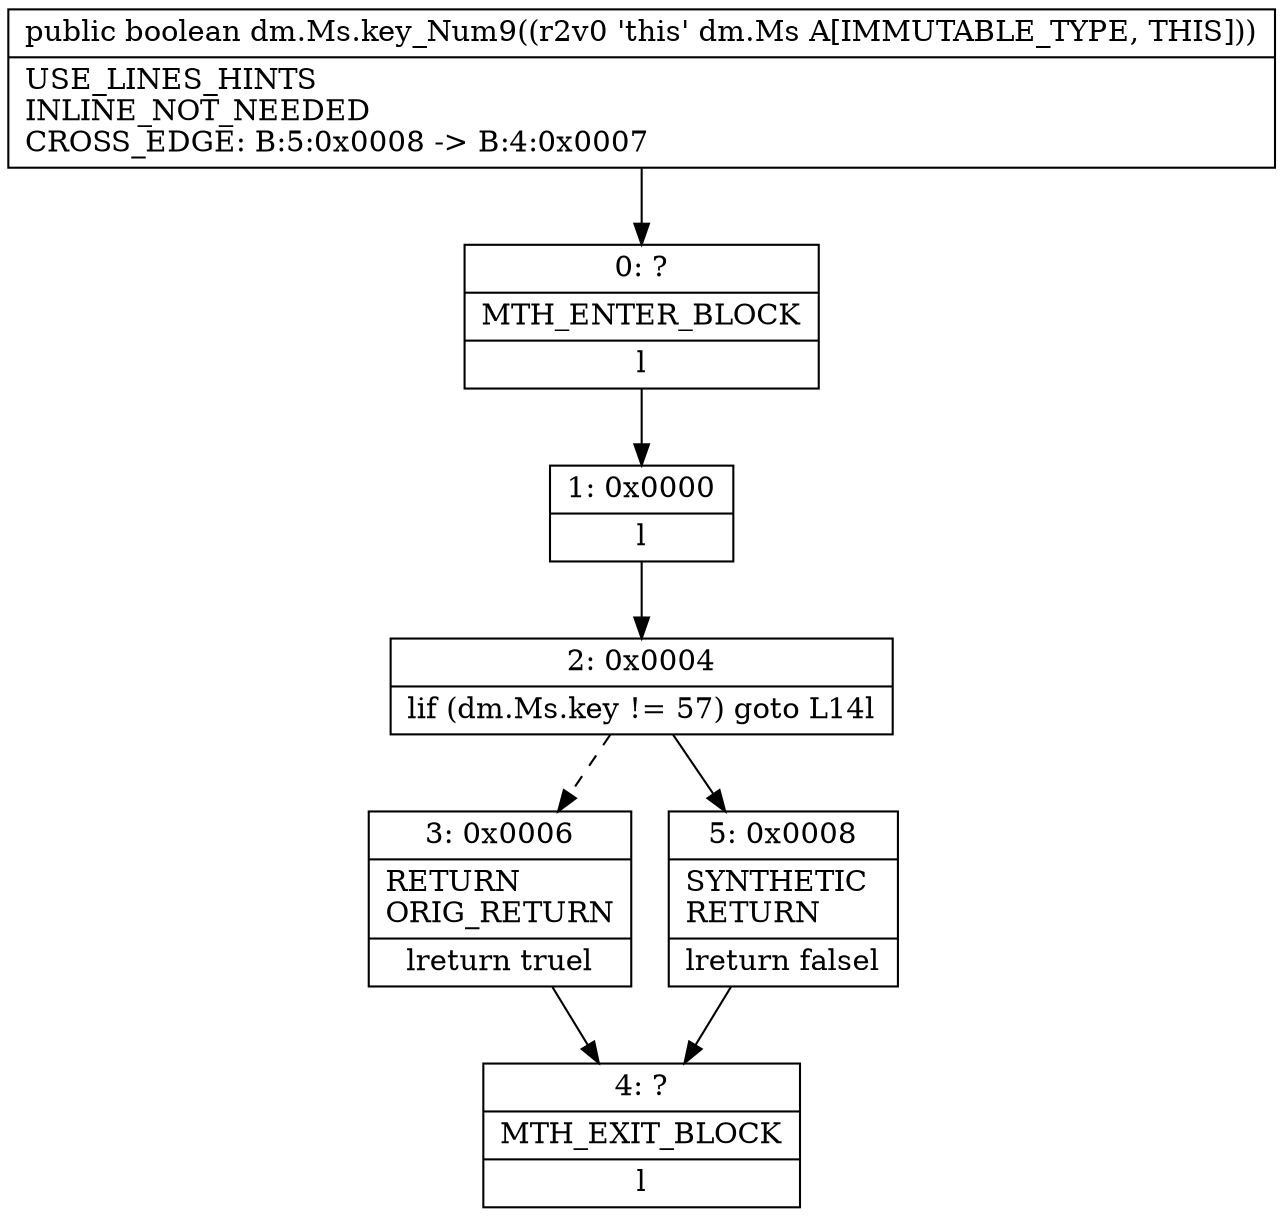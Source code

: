 digraph "CFG fordm.Ms.key_Num9()Z" {
Node_0 [shape=record,label="{0\:\ ?|MTH_ENTER_BLOCK\l|l}"];
Node_1 [shape=record,label="{1\:\ 0x0000|l}"];
Node_2 [shape=record,label="{2\:\ 0x0004|lif (dm.Ms.key != 57) goto L14l}"];
Node_3 [shape=record,label="{3\:\ 0x0006|RETURN\lORIG_RETURN\l|lreturn truel}"];
Node_4 [shape=record,label="{4\:\ ?|MTH_EXIT_BLOCK\l|l}"];
Node_5 [shape=record,label="{5\:\ 0x0008|SYNTHETIC\lRETURN\l|lreturn falsel}"];
MethodNode[shape=record,label="{public boolean dm.Ms.key_Num9((r2v0 'this' dm.Ms A[IMMUTABLE_TYPE, THIS]))  | USE_LINES_HINTS\lINLINE_NOT_NEEDED\lCROSS_EDGE: B:5:0x0008 \-\> B:4:0x0007\l}"];
MethodNode -> Node_0;
Node_0 -> Node_1;
Node_1 -> Node_2;
Node_2 -> Node_3[style=dashed];
Node_2 -> Node_5;
Node_3 -> Node_4;
Node_5 -> Node_4;
}

